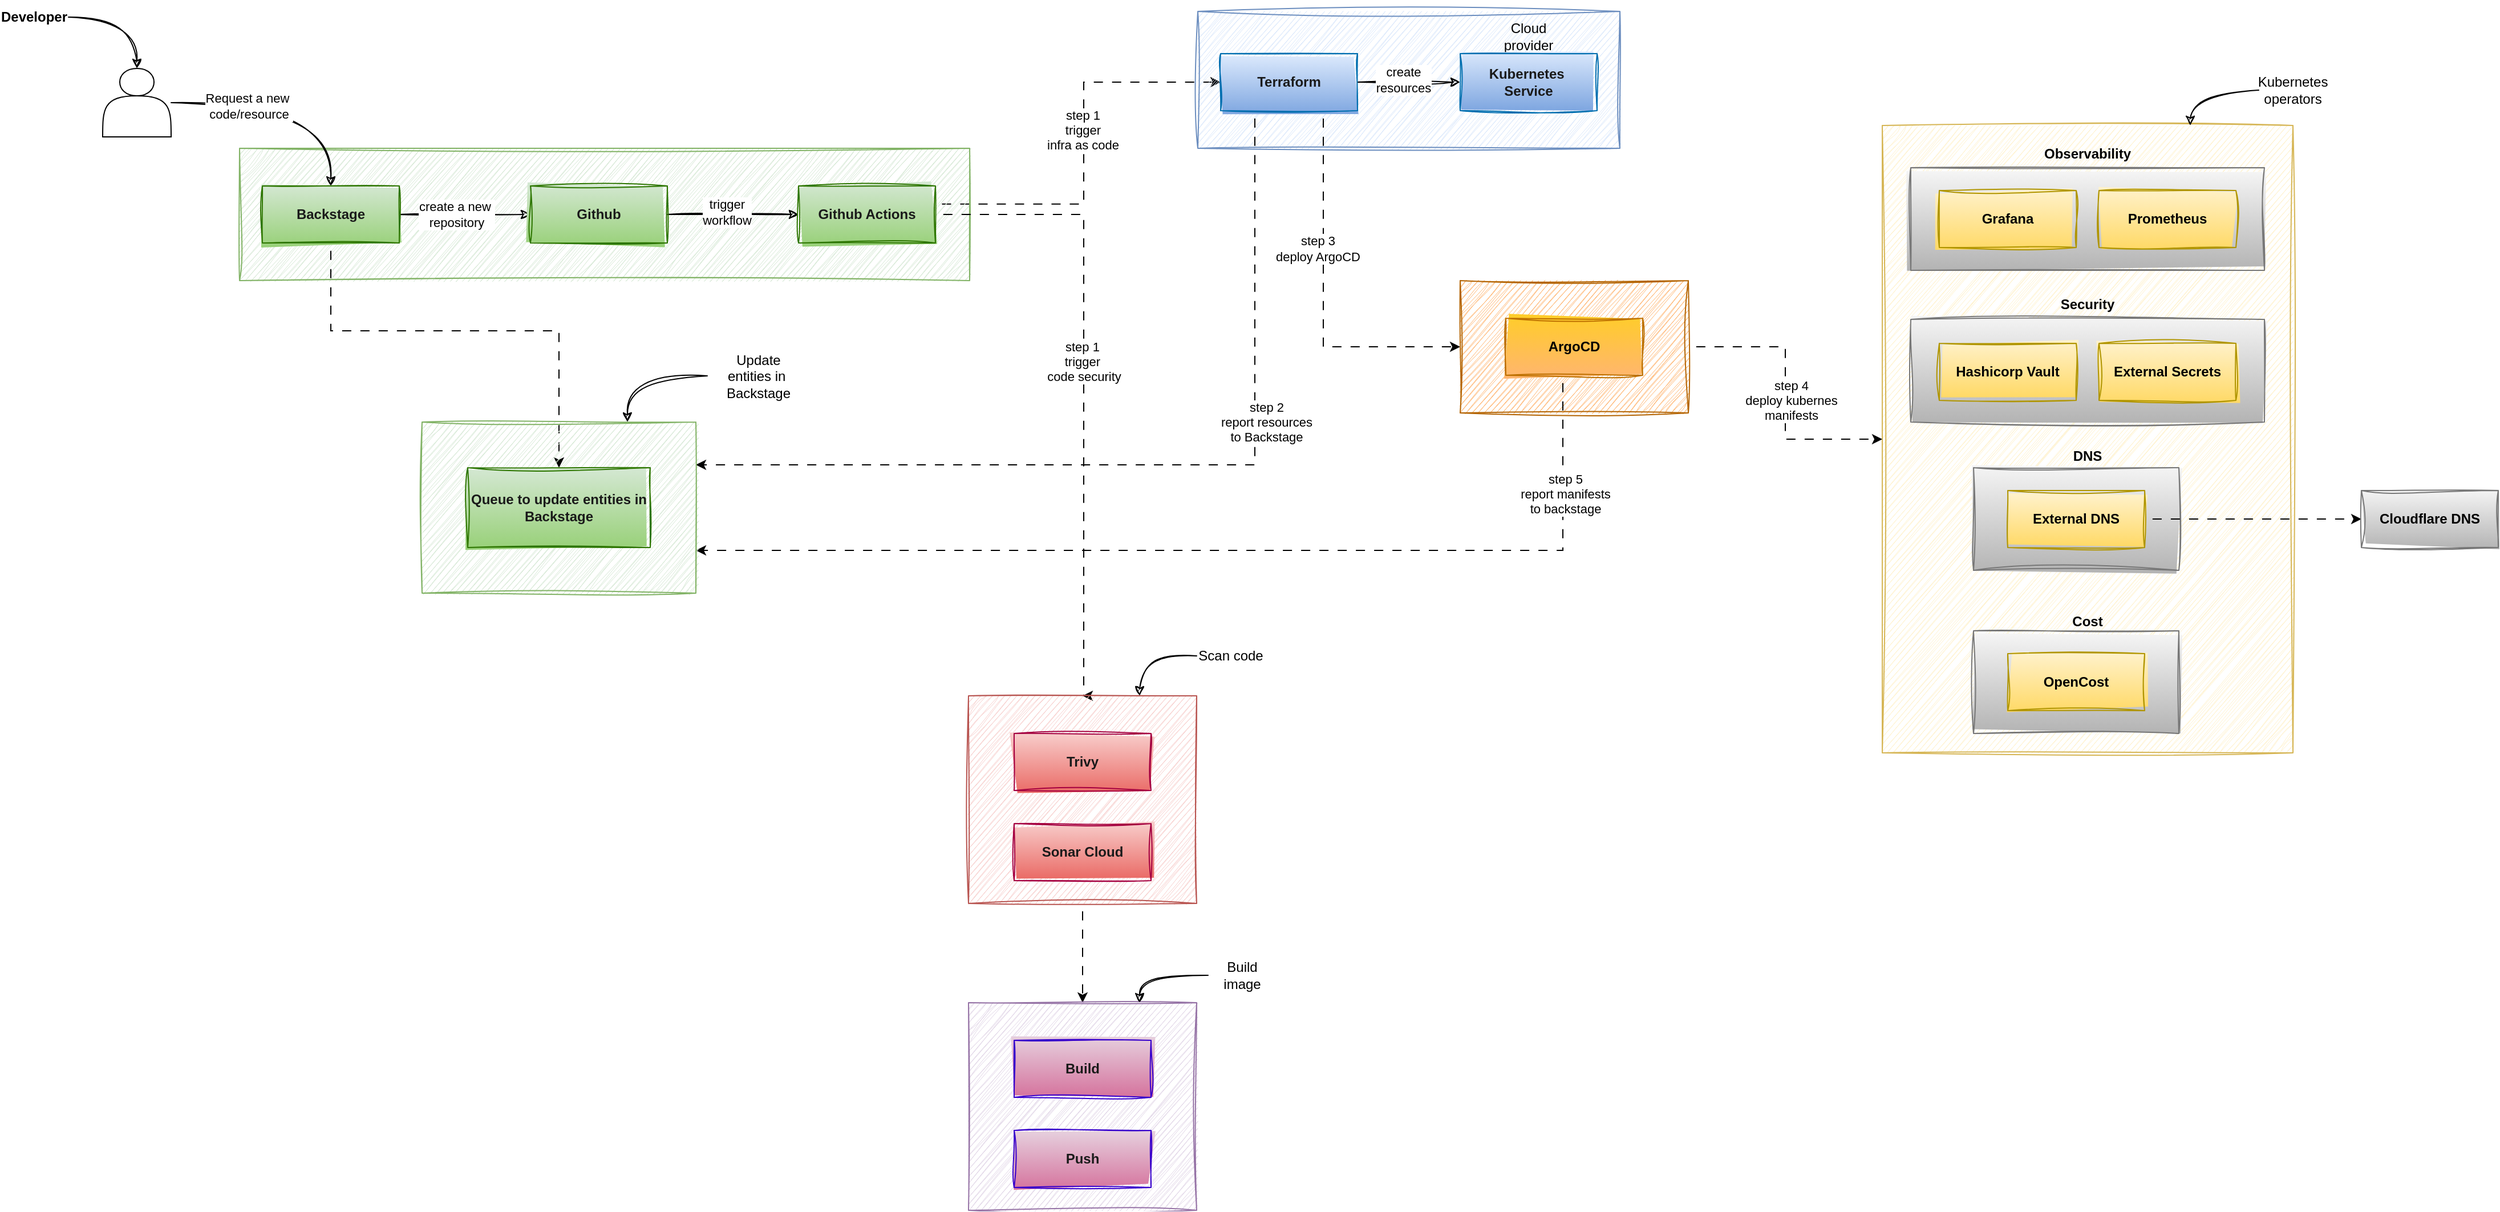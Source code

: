 <mxfile version="24.7.8">
  <diagram name="Page-1" id="AcD72TWvCesFCWhttSEy">
    <mxGraphModel dx="5556" dy="2471" grid="1" gridSize="10" guides="1" tooltips="1" connect="1" arrows="1" fold="1" page="1" pageScale="1" pageWidth="850" pageHeight="1100" math="0" shadow="0">
      <root>
        <mxCell id="0" />
        <mxCell id="1" parent="0" />
        <mxCell id="lQ15d-zy-VrKAc11c6E_-68" value="" style="rounded=0;whiteSpace=wrap;html=1;sketch=1;curveFitting=1;jiggle=2;fillColor=#fff2cc;strokeColor=#d6b656;" vertex="1" parent="1">
          <mxGeometry x="980" y="120" width="360" height="550" as="geometry" />
        </mxCell>
        <mxCell id="lQ15d-zy-VrKAc11c6E_-118" value="" style="rounded=0;whiteSpace=wrap;html=1;sketch=1;curveFitting=1;jiggle=2;fillColor=#f5f5f5;strokeColor=#777777;fontStyle=1;fontColor=#000000;gradientColor=#b3b3b3;align=center;verticalAlign=middle;fontFamily=Helvetica;fontSize=12;" vertex="1" parent="1">
          <mxGeometry x="1060" y="563" width="180" height="90" as="geometry" />
        </mxCell>
        <mxCell id="lQ15d-zy-VrKAc11c6E_-117" value="" style="rounded=0;whiteSpace=wrap;html=1;sketch=1;curveFitting=1;jiggle=2;fillColor=#f5f5f5;strokeColor=#777777;fontStyle=1;fontColor=#000000;gradientColor=#b3b3b3;align=center;verticalAlign=middle;fontFamily=Helvetica;fontSize=12;" vertex="1" parent="1">
          <mxGeometry x="1060" y="420" width="180" height="90" as="geometry" />
        </mxCell>
        <mxCell id="lQ15d-zy-VrKAc11c6E_-115" value="" style="rounded=0;whiteSpace=wrap;html=1;sketch=1;curveFitting=1;jiggle=2;fillColor=#f5f5f5;strokeColor=#777777;fontStyle=1;fontColor=#000000;gradientColor=#b3b3b3;align=center;verticalAlign=middle;fontFamily=Helvetica;fontSize=12;" vertex="1" parent="1">
          <mxGeometry x="1005" y="290" width="310" height="90" as="geometry" />
        </mxCell>
        <mxCell id="lQ15d-zy-VrKAc11c6E_-111" value="" style="rounded=0;whiteSpace=wrap;html=1;sketch=1;curveFitting=1;jiggle=2;fillColor=#f5f5f5;strokeColor=#777777;fontStyle=1;fontColor=#000000;gradientColor=#b3b3b3;" vertex="1" parent="1">
          <mxGeometry x="1005" y="157" width="310" height="90" as="geometry" />
        </mxCell>
        <mxCell id="lQ15d-zy-VrKAc11c6E_-89" style="edgeStyle=orthogonalEdgeStyle;rounded=0;orthogonalLoop=1;jettySize=auto;html=1;flowAnimation=1;exitX=0.99;exitY=0.318;exitDx=0;exitDy=0;exitPerimeter=0;entryX=0;entryY=0.5;entryDx=0;entryDy=0;" edge="1" parent="1" source="lQ15d-zy-VrKAc11c6E_-52" target="lQ15d-zy-VrKAc11c6E_-54">
          <mxGeometry relative="1" as="geometry">
            <Array as="points">
              <mxPoint x="280" y="189" />
              <mxPoint x="280" y="82" />
            </Array>
          </mxGeometry>
        </mxCell>
        <mxCell id="lQ15d-zy-VrKAc11c6E_-90" value="step 1&lt;div&gt;trigger&lt;/div&gt;&lt;div&gt;infra as code&lt;/div&gt;" style="edgeLabel;html=1;align=center;verticalAlign=middle;resizable=0;points=[];" vertex="1" connectable="0" parent="lQ15d-zy-VrKAc11c6E_-89">
          <mxGeometry x="0.094" y="1" relative="1" as="geometry">
            <mxPoint as="offset" />
          </mxGeometry>
        </mxCell>
        <mxCell id="lQ15d-zy-VrKAc11c6E_-48" value="" style="rounded=0;whiteSpace=wrap;html=1;sketch=1;curveFitting=1;jiggle=2;fillColor=#d5e8d4;strokeColor=#82b366;" vertex="1" parent="1">
          <mxGeometry x="-460" y="140" width="640" height="116" as="geometry" />
        </mxCell>
        <mxCell id="lQ15d-zy-VrKAc11c6E_-81" style="edgeStyle=orthogonalEdgeStyle;rounded=0;orthogonalLoop=1;jettySize=auto;html=1;entryX=0;entryY=0.5;entryDx=0;entryDy=0;sketch=1;curveFitting=1;jiggle=2;" edge="1" parent="1" source="lQ15d-zy-VrKAc11c6E_-49" target="lQ15d-zy-VrKAc11c6E_-51">
          <mxGeometry relative="1" as="geometry" />
        </mxCell>
        <mxCell id="lQ15d-zy-VrKAc11c6E_-83" value="create a new&amp;nbsp;&lt;div&gt;repository&lt;/div&gt;" style="edgeLabel;html=1;align=center;verticalAlign=middle;resizable=0;points=[];" vertex="1" connectable="0" parent="lQ15d-zy-VrKAc11c6E_-81">
          <mxGeometry x="0.119" y="2" relative="1" as="geometry">
            <mxPoint x="-15" y="2" as="offset" />
          </mxGeometry>
        </mxCell>
        <mxCell id="lQ15d-zy-VrKAc11c6E_-94" style="edgeStyle=orthogonalEdgeStyle;rounded=0;orthogonalLoop=1;jettySize=auto;html=1;entryX=0.5;entryY=0;entryDx=0;entryDy=0;flowAnimation=1;" edge="1" parent="1" source="lQ15d-zy-VrKAc11c6E_-49" target="lQ15d-zy-VrKAc11c6E_-67">
          <mxGeometry relative="1" as="geometry">
            <Array as="points">
              <mxPoint x="-380" y="300" />
              <mxPoint x="-180" y="300" />
            </Array>
          </mxGeometry>
        </mxCell>
        <mxCell id="lQ15d-zy-VrKAc11c6E_-49" value="&lt;span&gt;Backstage&lt;/span&gt;" style="rounded=0;whiteSpace=wrap;html=1;fillColor=#d5e8d4;strokeColor=#2D7600;fontColor=#1A1A1A;fontStyle=1;sketch=1;curveFitting=1;jiggle=2;gradientColor=#97d077;" vertex="1" parent="1">
          <mxGeometry x="-440" y="173" width="120" height="50" as="geometry" />
        </mxCell>
        <mxCell id="lQ15d-zy-VrKAc11c6E_-82" style="edgeStyle=orthogonalEdgeStyle;rounded=0;orthogonalLoop=1;jettySize=auto;html=1;sketch=1;curveFitting=1;jiggle=2;" edge="1" parent="1" source="lQ15d-zy-VrKAc11c6E_-51" target="lQ15d-zy-VrKAc11c6E_-52">
          <mxGeometry relative="1" as="geometry" />
        </mxCell>
        <mxCell id="lQ15d-zy-VrKAc11c6E_-84" value="trigger&lt;div&gt;workflow&lt;/div&gt;" style="edgeLabel;html=1;align=center;verticalAlign=middle;resizable=0;points=[];" vertex="1" connectable="0" parent="lQ15d-zy-VrKAc11c6E_-82">
          <mxGeometry x="-0.107" y="2" relative="1" as="geometry">
            <mxPoint as="offset" />
          </mxGeometry>
        </mxCell>
        <mxCell id="lQ15d-zy-VrKAc11c6E_-51" value="&lt;span&gt;Github&lt;/span&gt;" style="rounded=0;whiteSpace=wrap;html=1;sketch=1;curveFitting=1;jiggle=2;fillColor=#d5e8d4;strokeColor=#2D7600;fontColor=#1A1A1A;fontStyle=1;align=center;verticalAlign=middle;fontFamily=Helvetica;fontSize=12;gradientColor=#97d077;" vertex="1" parent="1">
          <mxGeometry x="-205" y="173" width="120" height="50" as="geometry" />
        </mxCell>
        <mxCell id="lQ15d-zy-VrKAc11c6E_-97" style="edgeStyle=orthogonalEdgeStyle;rounded=0;orthogonalLoop=1;jettySize=auto;html=1;entryX=0.5;entryY=0;entryDx=0;entryDy=0;flowAnimation=1;" edge="1" parent="1" source="lQ15d-zy-VrKAc11c6E_-52" target="lQ15d-zy-VrKAc11c6E_-60">
          <mxGeometry relative="1" as="geometry">
            <Array as="points">
              <mxPoint x="280" y="198" />
              <mxPoint x="280" y="620" />
            </Array>
          </mxGeometry>
        </mxCell>
        <mxCell id="lQ15d-zy-VrKAc11c6E_-98" value="step 1&amp;nbsp;&lt;div&gt;trigger&amp;nbsp;&lt;/div&gt;&lt;div&gt;code security&lt;/div&gt;" style="edgeLabel;html=1;align=center;verticalAlign=middle;resizable=0;points=[];" vertex="1" connectable="0" parent="lQ15d-zy-VrKAc11c6E_-97">
          <mxGeometry x="0.161" relative="1" as="geometry">
            <mxPoint y="-62" as="offset" />
          </mxGeometry>
        </mxCell>
        <mxCell id="lQ15d-zy-VrKAc11c6E_-52" value="&lt;span&gt;Github Actions&lt;/span&gt;" style="rounded=0;whiteSpace=wrap;html=1;sketch=1;curveFitting=1;jiggle=2;fillColor=#d5e8d4;strokeColor=#2D7600;fontColor=#1A1A1A;fontStyle=1;align=center;verticalAlign=middle;fontFamily=Helvetica;fontSize=12;gradientColor=#97d077;" vertex="1" parent="1">
          <mxGeometry x="30" y="173" width="120" height="50" as="geometry" />
        </mxCell>
        <mxCell id="lQ15d-zy-VrKAc11c6E_-53" value="" style="rounded=0;whiteSpace=wrap;html=1;sketch=1;curveFitting=1;jiggle=2;fillColor=#dae8fc;strokeColor=#6c8ebf;" vertex="1" parent="1">
          <mxGeometry x="380" y="20" width="370" height="120" as="geometry" />
        </mxCell>
        <mxCell id="lQ15d-zy-VrKAc11c6E_-85" style="edgeStyle=orthogonalEdgeStyle;rounded=0;orthogonalLoop=1;jettySize=auto;html=1;sketch=1;curveFitting=1;jiggle=2;" edge="1" parent="1" source="lQ15d-zy-VrKAc11c6E_-54" target="lQ15d-zy-VrKAc11c6E_-55">
          <mxGeometry relative="1" as="geometry" />
        </mxCell>
        <mxCell id="lQ15d-zy-VrKAc11c6E_-86" value="create&lt;div&gt;resources&lt;/div&gt;" style="edgeLabel;html=1;align=center;verticalAlign=middle;resizable=0;points=[];" vertex="1" connectable="0" parent="lQ15d-zy-VrKAc11c6E_-85">
          <mxGeometry x="0.308" relative="1" as="geometry">
            <mxPoint x="-19" y="-2" as="offset" />
          </mxGeometry>
        </mxCell>
        <mxCell id="lQ15d-zy-VrKAc11c6E_-91" style="edgeStyle=orthogonalEdgeStyle;rounded=0;orthogonalLoop=1;jettySize=auto;html=1;entryX=0;entryY=0.5;entryDx=0;entryDy=0;flowAnimation=1;" edge="1" parent="1" source="lQ15d-zy-VrKAc11c6E_-54" target="lQ15d-zy-VrKAc11c6E_-57">
          <mxGeometry relative="1" as="geometry">
            <Array as="points">
              <mxPoint x="490" y="314" />
            </Array>
          </mxGeometry>
        </mxCell>
        <mxCell id="lQ15d-zy-VrKAc11c6E_-92" value="step 3&lt;div&gt;deploy ArgoCD&lt;/div&gt;" style="edgeLabel;html=1;align=center;verticalAlign=middle;resizable=0;points=[];" vertex="1" connectable="0" parent="lQ15d-zy-VrKAc11c6E_-91">
          <mxGeometry x="-0.253" y="-5" relative="1" as="geometry">
            <mxPoint y="-1" as="offset" />
          </mxGeometry>
        </mxCell>
        <mxCell id="lQ15d-zy-VrKAc11c6E_-99" value="step 2&lt;div&gt;report resources&lt;/div&gt;&lt;div&gt;to Backstage&lt;/div&gt;" style="edgeStyle=orthogonalEdgeStyle;rounded=0;orthogonalLoop=1;jettySize=auto;html=1;exitX=0.25;exitY=1;exitDx=0;exitDy=0;entryX=1;entryY=0.25;entryDx=0;entryDy=0;flowAnimation=1;" edge="1" parent="1" source="lQ15d-zy-VrKAc11c6E_-54" target="lQ15d-zy-VrKAc11c6E_-66">
          <mxGeometry x="-0.318" y="10" relative="1" as="geometry">
            <mxPoint as="offset" />
          </mxGeometry>
        </mxCell>
        <mxCell id="lQ15d-zy-VrKAc11c6E_-54" value="Terraform" style="rounded=0;whiteSpace=wrap;html=1;sketch=1;curveFitting=1;jiggle=2;fillColor=#dae8fc;strokeColor=#006EAF;fontColor=#1A1A1A;fontStyle=1;shadow=0;glass=0;labelBackgroundColor=none;gradientColor=#7ea6e0;" vertex="1" parent="1">
          <mxGeometry x="400" y="57" width="120" height="50" as="geometry" />
        </mxCell>
        <mxCell id="lQ15d-zy-VrKAc11c6E_-105" style="edgeStyle=orthogonalEdgeStyle;rounded=0;orthogonalLoop=1;jettySize=auto;html=1;entryX=0;entryY=0.5;entryDx=0;entryDy=0;flowAnimation=1;" edge="1" parent="1" source="lQ15d-zy-VrKAc11c6E_-57" target="lQ15d-zy-VrKAc11c6E_-68">
          <mxGeometry relative="1" as="geometry" />
        </mxCell>
        <mxCell id="lQ15d-zy-VrKAc11c6E_-106" value="step 4&lt;div&gt;deploy kubernes&lt;/div&gt;&lt;div&gt;manifests&lt;/div&gt;" style="edgeLabel;html=1;align=center;verticalAlign=middle;resizable=0;points=[];" vertex="1" connectable="0" parent="lQ15d-zy-VrKAc11c6E_-105">
          <mxGeometry x="0.153" y="-1" relative="1" as="geometry">
            <mxPoint x="6" y="-13" as="offset" />
          </mxGeometry>
        </mxCell>
        <mxCell id="lQ15d-zy-VrKAc11c6E_-57" value="" style="rounded=0;whiteSpace=wrap;html=1;sketch=1;curveFitting=1;jiggle=2;fillColor=#ffb570;strokeColor=#b46504;" vertex="1" parent="1">
          <mxGeometry x="610" y="256" width="200" height="116" as="geometry" />
        </mxCell>
        <mxCell id="lQ15d-zy-VrKAc11c6E_-122" style="edgeStyle=orthogonalEdgeStyle;rounded=0;orthogonalLoop=1;jettySize=auto;html=1;entryX=1;entryY=0.75;entryDx=0;entryDy=0;flowAnimation=1;" edge="1" parent="1" source="lQ15d-zy-VrKAc11c6E_-58" target="lQ15d-zy-VrKAc11c6E_-66">
          <mxGeometry relative="1" as="geometry">
            <Array as="points">
              <mxPoint x="700" y="493" />
            </Array>
          </mxGeometry>
        </mxCell>
        <mxCell id="lQ15d-zy-VrKAc11c6E_-123" value="step 5&lt;div&gt;report manifests&lt;/div&gt;&lt;div&gt;to backstage&lt;/div&gt;" style="edgeLabel;html=1;align=center;verticalAlign=middle;resizable=0;points=[];" vertex="1" connectable="0" parent="lQ15d-zy-VrKAc11c6E_-122">
          <mxGeometry x="-0.775" y="2" relative="1" as="geometry">
            <mxPoint y="1" as="offset" />
          </mxGeometry>
        </mxCell>
        <mxCell id="lQ15d-zy-VrKAc11c6E_-58" value="ArgoCD" style="rounded=0;whiteSpace=wrap;html=1;sketch=1;curveFitting=1;jiggle=2;fillColor=#ffcd28;strokeColor=#BD7000;fontColor=#000000;fontStyle=1;gradientColor=#ffb570;" vertex="1" parent="1">
          <mxGeometry x="650" y="289" width="120" height="50" as="geometry" />
        </mxCell>
        <mxCell id="lQ15d-zy-VrKAc11c6E_-102" style="edgeStyle=orthogonalEdgeStyle;rounded=0;orthogonalLoop=1;jettySize=auto;html=1;entryX=0.5;entryY=0;entryDx=0;entryDy=0;flowAnimation=1;" edge="1" parent="1" source="lQ15d-zy-VrKAc11c6E_-60" target="lQ15d-zy-VrKAc11c6E_-63">
          <mxGeometry relative="1" as="geometry" />
        </mxCell>
        <mxCell id="lQ15d-zy-VrKAc11c6E_-60" value="" style="rounded=0;whiteSpace=wrap;html=1;sketch=1;curveFitting=1;jiggle=2;fillColor=#f8cecc;strokeColor=#b85450;" vertex="1" parent="1">
          <mxGeometry x="179" y="620" width="200" height="182" as="geometry" />
        </mxCell>
        <mxCell id="lQ15d-zy-VrKAc11c6E_-61" value="Trivy" style="rounded=0;whiteSpace=wrap;html=1;sketch=1;curveFitting=1;jiggle=2;fillColor=#f8cecc;strokeColor=#A50040;fontStyle=1;fontColor=#1A1A1A;gradientColor=#ea6b66;" vertex="1" parent="1">
          <mxGeometry x="219" y="653" width="120" height="50" as="geometry" />
        </mxCell>
        <mxCell id="lQ15d-zy-VrKAc11c6E_-62" value="Sonar Cloud" style="rounded=0;whiteSpace=wrap;html=1;sketch=1;curveFitting=1;jiggle=2;fillColor=#f8cecc;strokeColor=#A50040;fontStyle=1;fontColor=#1A1A1A;align=center;verticalAlign=middle;fontFamily=Helvetica;fontSize=12;gradientColor=#ea6b66;" vertex="1" parent="1">
          <mxGeometry x="219" y="732" width="120" height="50" as="geometry" />
        </mxCell>
        <mxCell id="lQ15d-zy-VrKAc11c6E_-63" value="" style="rounded=0;whiteSpace=wrap;html=1;sketch=1;curveFitting=1;jiggle=2;fillColor=#e1d5e7;strokeColor=#9673a6;" vertex="1" parent="1">
          <mxGeometry x="179" y="889" width="200" height="182" as="geometry" />
        </mxCell>
        <mxCell id="lQ15d-zy-VrKAc11c6E_-64" value="Build" style="rounded=0;whiteSpace=wrap;html=1;sketch=1;curveFitting=1;jiggle=2;fillColor=#e6d0de;strokeColor=#3700CC;fontStyle=1;fontColor=#1A1A1A;gradientColor=#d5739d;" vertex="1" parent="1">
          <mxGeometry x="219" y="922" width="120" height="50" as="geometry" />
        </mxCell>
        <mxCell id="lQ15d-zy-VrKAc11c6E_-65" value="Push" style="rounded=0;whiteSpace=wrap;html=1;sketch=1;curveFitting=1;jiggle=2;fillColor=#e6d0de;strokeColor=#3700CC;fontStyle=1;fontColor=#1A1A1A;align=center;verticalAlign=middle;fontFamily=Helvetica;fontSize=12;gradientColor=#d5739d;" vertex="1" parent="1">
          <mxGeometry x="219" y="1001" width="120" height="50" as="geometry" />
        </mxCell>
        <mxCell id="lQ15d-zy-VrKAc11c6E_-66" value="" style="rounded=0;whiteSpace=wrap;html=1;sketch=1;curveFitting=1;jiggle=2;fillColor=#d5e8d4;strokeColor=#82b366;" vertex="1" parent="1">
          <mxGeometry x="-300" y="380" width="240" height="150" as="geometry" />
        </mxCell>
        <mxCell id="lQ15d-zy-VrKAc11c6E_-67" value="Queue to update entities in Backstage" style="rounded=0;whiteSpace=wrap;html=1;sketch=1;curveFitting=1;jiggle=2;fillColor=#d5e8d4;strokeColor=#2D7600;fontColor=#1A1A1A;fontStyle=1;fontSize=12;align=center;verticalAlign=middle;fontFamily=Helvetica;gradientColor=#97d077;" vertex="1" parent="1">
          <mxGeometry x="-260" y="420" width="160" height="70" as="geometry" />
        </mxCell>
        <mxCell id="lQ15d-zy-VrKAc11c6E_-69" value="Grafana" style="rounded=0;whiteSpace=wrap;html=1;sketch=1;curveFitting=1;jiggle=2;fillColor=#fff2cc;strokeColor=#B09500;fontStyle=1;fontColor=#000000;gradientColor=#ffd966;" vertex="1" parent="1">
          <mxGeometry x="1030" y="177" width="120" height="50" as="geometry" />
        </mxCell>
        <mxCell id="lQ15d-zy-VrKAc11c6E_-70" value="Prometheus" style="rounded=0;whiteSpace=wrap;html=1;sketch=1;curveFitting=1;jiggle=2;fillColor=#fff2cc;strokeColor=#B09500;fontStyle=1;fontColor=#000000;align=center;verticalAlign=middle;fontFamily=Helvetica;fontSize=12;gradientColor=#ffd966;" vertex="1" parent="1">
          <mxGeometry x="1170" y="177" width="120" height="50" as="geometry" />
        </mxCell>
        <mxCell id="lQ15d-zy-VrKAc11c6E_-71" value="Hashicorp Vault" style="rounded=0;whiteSpace=wrap;html=1;sketch=1;curveFitting=1;jiggle=2;fillColor=#fff2cc;strokeColor=#B09500;fontStyle=1;fontColor=#000000;align=center;verticalAlign=middle;fontFamily=Helvetica;fontSize=12;gradientColor=#ffd966;" vertex="1" parent="1">
          <mxGeometry x="1030" y="311" width="120" height="50" as="geometry" />
        </mxCell>
        <mxCell id="lQ15d-zy-VrKAc11c6E_-72" value="External Secrets" style="rounded=0;whiteSpace=wrap;html=1;sketch=1;curveFitting=1;jiggle=2;fillColor=#fff2cc;strokeColor=#B09500;fontStyle=1;fontColor=#000000;align=center;verticalAlign=middle;fontFamily=Helvetica;fontSize=12;gradientColor=#ffd966;" vertex="1" parent="1">
          <mxGeometry x="1170" y="311" width="120" height="50" as="geometry" />
        </mxCell>
        <mxCell id="lQ15d-zy-VrKAc11c6E_-108" style="edgeStyle=orthogonalEdgeStyle;rounded=0;orthogonalLoop=1;jettySize=auto;html=1;entryX=0;entryY=0.5;entryDx=0;entryDy=0;flowAnimation=1;" edge="1" parent="1" source="lQ15d-zy-VrKAc11c6E_-73" target="lQ15d-zy-VrKAc11c6E_-112">
          <mxGeometry relative="1" as="geometry">
            <mxPoint x="1390" y="425" as="targetPoint" />
          </mxGeometry>
        </mxCell>
        <mxCell id="lQ15d-zy-VrKAc11c6E_-73" value="External DNS" style="rounded=0;whiteSpace=wrap;html=1;sketch=1;curveFitting=1;jiggle=2;fillColor=#fff2cc;strokeColor=#B09500;fontStyle=1;fontColor=#000000;align=center;verticalAlign=middle;fontFamily=Helvetica;fontSize=12;gradientColor=#ffd966;" vertex="1" parent="1">
          <mxGeometry x="1090" y="440" width="120" height="50" as="geometry" />
        </mxCell>
        <mxCell id="lQ15d-zy-VrKAc11c6E_-74" value="OpenCost" style="rounded=0;whiteSpace=wrap;html=1;sketch=1;curveFitting=1;jiggle=2;fillColor=#fff2cc;strokeColor=#B09500;fontStyle=1;fontColor=#000000;align=center;verticalAlign=middle;fontFamily=Helvetica;fontSize=12;gradientColor=#ffd966;" vertex="1" parent="1">
          <mxGeometry x="1090" y="583" width="120" height="50" as="geometry" />
        </mxCell>
        <mxCell id="lQ15d-zy-VrKAc11c6E_-79" style="edgeStyle=orthogonalEdgeStyle;rounded=0;orthogonalLoop=1;jettySize=auto;html=1;entryX=0.5;entryY=0;entryDx=0;entryDy=0;curved=1;sketch=1;curveFitting=1;jiggle=2;" edge="1" parent="1" source="lQ15d-zy-VrKAc11c6E_-75" target="lQ15d-zy-VrKAc11c6E_-49">
          <mxGeometry relative="1" as="geometry" />
        </mxCell>
        <mxCell id="lQ15d-zy-VrKAc11c6E_-80" value="Request a new&amp;nbsp;&lt;div&gt;code/resource&lt;/div&gt;" style="edgeLabel;html=1;align=center;verticalAlign=middle;resizable=0;points=[];" vertex="1" connectable="0" parent="lQ15d-zy-VrKAc11c6E_-79">
          <mxGeometry x="-0.365" y="-3" relative="1" as="geometry">
            <mxPoint as="offset" />
          </mxGeometry>
        </mxCell>
        <mxCell id="lQ15d-zy-VrKAc11c6E_-75" value="" style="shape=actor;whiteSpace=wrap;html=1;" vertex="1" parent="1">
          <mxGeometry x="-580" y="70" width="60" height="60" as="geometry" />
        </mxCell>
        <mxCell id="lQ15d-zy-VrKAc11c6E_-77" style="edgeStyle=orthogonalEdgeStyle;rounded=0;orthogonalLoop=1;jettySize=auto;html=1;entryX=0.5;entryY=0;entryDx=0;entryDy=0;sketch=1;curveFitting=1;jiggle=2;curved=1;exitX=1;exitY=0.5;exitDx=0;exitDy=0;" edge="1" parent="1" source="lQ15d-zy-VrKAc11c6E_-76" target="lQ15d-zy-VrKAc11c6E_-75">
          <mxGeometry relative="1" as="geometry">
            <mxPoint x="-630" y="74.091" as="sourcePoint" />
            <mxPoint x="-570" y="99" as="targetPoint" />
          </mxGeometry>
        </mxCell>
        <mxCell id="lQ15d-zy-VrKAc11c6E_-76" value="&lt;b&gt;Developer&lt;/b&gt;" style="text;html=1;align=center;verticalAlign=middle;whiteSpace=wrap;rounded=0;" vertex="1" parent="1">
          <mxGeometry x="-670" y="10" width="60" height="30" as="geometry" />
        </mxCell>
        <mxCell id="lQ15d-zy-VrKAc11c6E_-87" value="Cloud provider" style="text;html=1;align=center;verticalAlign=middle;whiteSpace=wrap;rounded=0;" vertex="1" parent="1">
          <mxGeometry x="630" y="27" width="80" height="30" as="geometry" />
        </mxCell>
        <mxCell id="lQ15d-zy-VrKAc11c6E_-55" value="&lt;span&gt;Kubernetes&amp;nbsp;&lt;/span&gt;&lt;div&gt;&lt;span&gt;Service&lt;/span&gt;&lt;/div&gt;" style="rounded=0;whiteSpace=wrap;html=1;sketch=1;curveFitting=1;jiggle=2;fillColor=#dae8fc;strokeColor=#006EAF;fontColor=#1A1A1A;fontStyle=1;shadow=0;glass=0;align=center;verticalAlign=middle;fontFamily=Helvetica;fontSize=12;labelBackgroundColor=none;gradientColor=#7ea6e0;" vertex="1" parent="1">
          <mxGeometry x="610" y="57" width="120" height="50" as="geometry" />
        </mxCell>
        <mxCell id="lQ15d-zy-VrKAc11c6E_-96" style="edgeStyle=orthogonalEdgeStyle;rounded=0;orthogonalLoop=1;jettySize=auto;html=1;entryX=0.75;entryY=0;entryDx=0;entryDy=0;curved=1;sketch=1;curveFitting=1;jiggle=2;" edge="1" parent="1" source="lQ15d-zy-VrKAc11c6E_-95" target="lQ15d-zy-VrKAc11c6E_-66">
          <mxGeometry relative="1" as="geometry" />
        </mxCell>
        <mxCell id="lQ15d-zy-VrKAc11c6E_-95" value="Update&lt;div&gt;entities in&amp;nbsp;&lt;/div&gt;&lt;div&gt;Backstage&lt;/div&gt;" style="text;html=1;align=center;verticalAlign=middle;whiteSpace=wrap;rounded=0;" vertex="1" parent="1">
          <mxGeometry x="-50" y="309" width="90" height="61" as="geometry" />
        </mxCell>
        <mxCell id="lQ15d-zy-VrKAc11c6E_-101" style="edgeStyle=orthogonalEdgeStyle;rounded=0;orthogonalLoop=1;jettySize=auto;html=1;entryX=0.75;entryY=0;entryDx=0;entryDy=0;sketch=1;curveFitting=1;jiggle=2;curved=1;exitX=0;exitY=0.5;exitDx=0;exitDy=0;" edge="1" parent="1" source="lQ15d-zy-VrKAc11c6E_-100" target="lQ15d-zy-VrKAc11c6E_-60">
          <mxGeometry relative="1" as="geometry" />
        </mxCell>
        <mxCell id="lQ15d-zy-VrKAc11c6E_-100" value="Scan code" style="text;html=1;align=center;verticalAlign=middle;whiteSpace=wrap;rounded=0;" vertex="1" parent="1">
          <mxGeometry x="379" y="570" width="60" height="30" as="geometry" />
        </mxCell>
        <mxCell id="lQ15d-zy-VrKAc11c6E_-104" style="edgeStyle=orthogonalEdgeStyle;rounded=0;orthogonalLoop=1;jettySize=auto;html=1;entryX=0.75;entryY=0;entryDx=0;entryDy=0;sketch=1;curveFitting=1;jiggle=2;curved=1;" edge="1" parent="1" source="lQ15d-zy-VrKAc11c6E_-103" target="lQ15d-zy-VrKAc11c6E_-63">
          <mxGeometry relative="1" as="geometry" />
        </mxCell>
        <mxCell id="lQ15d-zy-VrKAc11c6E_-103" value="Build image" style="text;html=1;align=center;verticalAlign=middle;whiteSpace=wrap;rounded=0;" vertex="1" parent="1">
          <mxGeometry x="389" y="850" width="60" height="30" as="geometry" />
        </mxCell>
        <mxCell id="lQ15d-zy-VrKAc11c6E_-110" style="edgeStyle=orthogonalEdgeStyle;rounded=0;orthogonalLoop=1;jettySize=auto;html=1;entryX=0.75;entryY=0;entryDx=0;entryDy=0;sketch=1;curveFitting=1;jiggle=2;curved=1;exitX=0;exitY=0.5;exitDx=0;exitDy=0;" edge="1" parent="1" source="lQ15d-zy-VrKAc11c6E_-109" target="lQ15d-zy-VrKAc11c6E_-68">
          <mxGeometry relative="1" as="geometry" />
        </mxCell>
        <mxCell id="lQ15d-zy-VrKAc11c6E_-109" value="Kubernetes operators" style="text;html=1;align=center;verticalAlign=middle;whiteSpace=wrap;rounded=0;" vertex="1" parent="1">
          <mxGeometry x="1310" y="74" width="60" height="30" as="geometry" />
        </mxCell>
        <mxCell id="lQ15d-zy-VrKAc11c6E_-112" value="Cloudflare DNS" style="rounded=0;whiteSpace=wrap;html=1;sketch=1;curveFitting=1;jiggle=2;fillColor=#f5f5f5;strokeColor=#777777;fontStyle=1;fontColor=#000000;gradientColor=#b3b3b3;align=center;verticalAlign=middle;fontFamily=Helvetica;fontSize=12;" vertex="1" parent="1">
          <mxGeometry x="1400" y="440" width="120" height="50" as="geometry" />
        </mxCell>
        <mxCell id="lQ15d-zy-VrKAc11c6E_-114" value="Observability" style="text;html=1;align=center;verticalAlign=middle;whiteSpace=wrap;rounded=0;fontStyle=1" vertex="1" parent="1">
          <mxGeometry x="1130" y="130" width="60" height="30" as="geometry" />
        </mxCell>
        <mxCell id="lQ15d-zy-VrKAc11c6E_-116" value="Security" style="text;html=1;align=center;verticalAlign=middle;whiteSpace=wrap;rounded=0;fontStyle=1" vertex="1" parent="1">
          <mxGeometry x="1130" y="262" width="60" height="30" as="geometry" />
        </mxCell>
        <mxCell id="lQ15d-zy-VrKAc11c6E_-119" value="Cost" style="text;html=1;align=center;verticalAlign=middle;whiteSpace=wrap;rounded=0;fontStyle=1" vertex="1" parent="1">
          <mxGeometry x="1130" y="540" width="60" height="30" as="geometry" />
        </mxCell>
        <mxCell id="lQ15d-zy-VrKAc11c6E_-120" value="DNS" style="text;html=1;align=center;verticalAlign=middle;whiteSpace=wrap;rounded=0;fontStyle=1" vertex="1" parent="1">
          <mxGeometry x="1130" y="395" width="60" height="30" as="geometry" />
        </mxCell>
      </root>
    </mxGraphModel>
  </diagram>
</mxfile>
